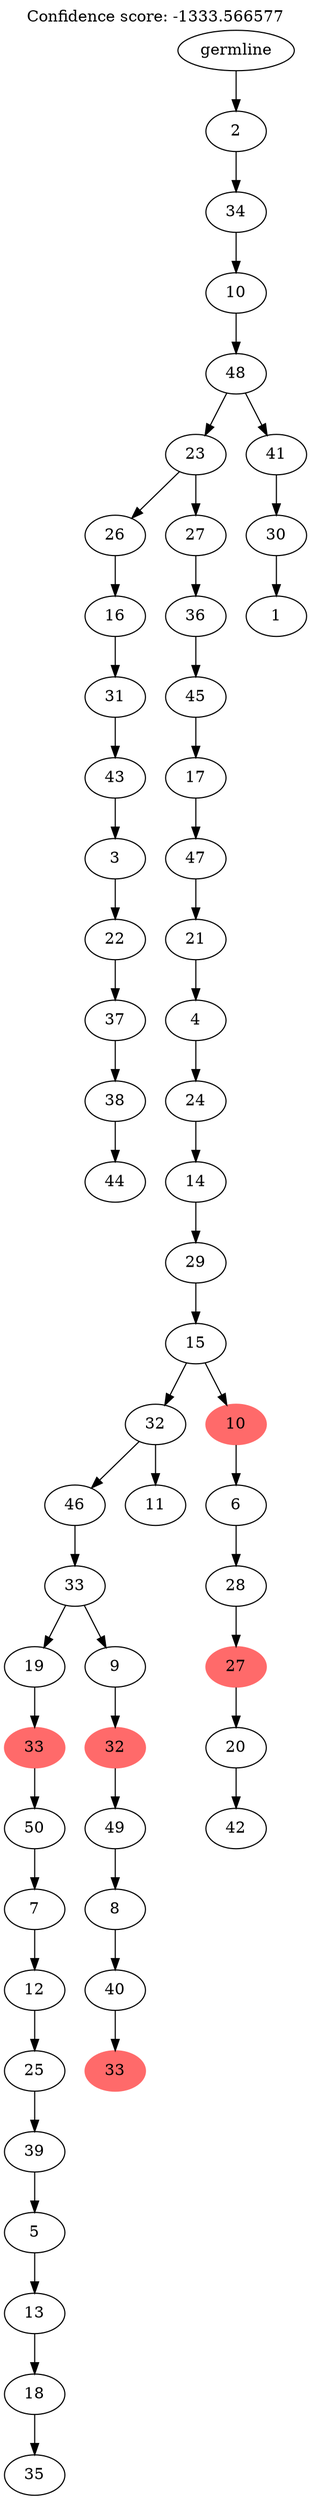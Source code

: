 digraph g {
	"54" -> "55";
	"55" [label="44"];
	"53" -> "54";
	"54" [label="38"];
	"52" -> "53";
	"53" [label="37"];
	"51" -> "52";
	"52" [label="22"];
	"50" -> "51";
	"51" [label="3"];
	"49" -> "50";
	"50" [label="43"];
	"48" -> "49";
	"49" [label="31"];
	"47" -> "48";
	"48" [label="16"];
	"44" -> "45";
	"45" [label="35"];
	"43" -> "44";
	"44" [label="18"];
	"42" -> "43";
	"43" [label="13"];
	"41" -> "42";
	"42" [label="5"];
	"40" -> "41";
	"41" [label="39"];
	"39" -> "40";
	"40" [label="25"];
	"38" -> "39";
	"39" [label="12"];
	"37" -> "38";
	"38" [label="7"];
	"36" -> "37";
	"37" [label="50"];
	"35" -> "36";
	"36" [color=indianred1, style=filled, label="33"];
	"33" -> "34";
	"34" [color=indianred1, style=filled, label="33"];
	"32" -> "33";
	"33" [label="40"];
	"31" -> "32";
	"32" [label="8"];
	"30" -> "31";
	"31" [label="49"];
	"29" -> "30";
	"30" [color=indianred1, style=filled, label="32"];
	"28" -> "29";
	"29" [label="9"];
	"28" -> "35";
	"35" [label="19"];
	"27" -> "28";
	"28" [label="33"];
	"26" -> "27";
	"27" [label="46"];
	"26" -> "46";
	"46" [label="11"];
	"24" -> "25";
	"25" [label="42"];
	"23" -> "24";
	"24" [label="20"];
	"22" -> "23";
	"23" [color=indianred1, style=filled, label="27"];
	"21" -> "22";
	"22" [label="28"];
	"20" -> "21";
	"21" [label="6"];
	"19" -> "20";
	"20" [color=indianred1, style=filled, label="10"];
	"19" -> "26";
	"26" [label="32"];
	"18" -> "19";
	"19" [label="15"];
	"17" -> "18";
	"18" [label="29"];
	"16" -> "17";
	"17" [label="14"];
	"15" -> "16";
	"16" [label="24"];
	"14" -> "15";
	"15" [label="4"];
	"13" -> "14";
	"14" [label="21"];
	"12" -> "13";
	"13" [label="47"];
	"11" -> "12";
	"12" [label="17"];
	"10" -> "11";
	"11" [label="45"];
	"9" -> "10";
	"10" [label="36"];
	"8" -> "9";
	"9" [label="27"];
	"8" -> "47";
	"47" [label="26"];
	"6" -> "7";
	"7" [label="1"];
	"5" -> "6";
	"6" [label="30"];
	"4" -> "5";
	"5" [label="41"];
	"4" -> "8";
	"8" [label="23"];
	"3" -> "4";
	"4" [label="48"];
	"2" -> "3";
	"3" [label="10"];
	"1" -> "2";
	"2" [label="34"];
	"0" -> "1";
	"1" [label="2"];
	"0" [label="germline"];
	labelloc="t";
	label="Confidence score: -1333.566577";
}
